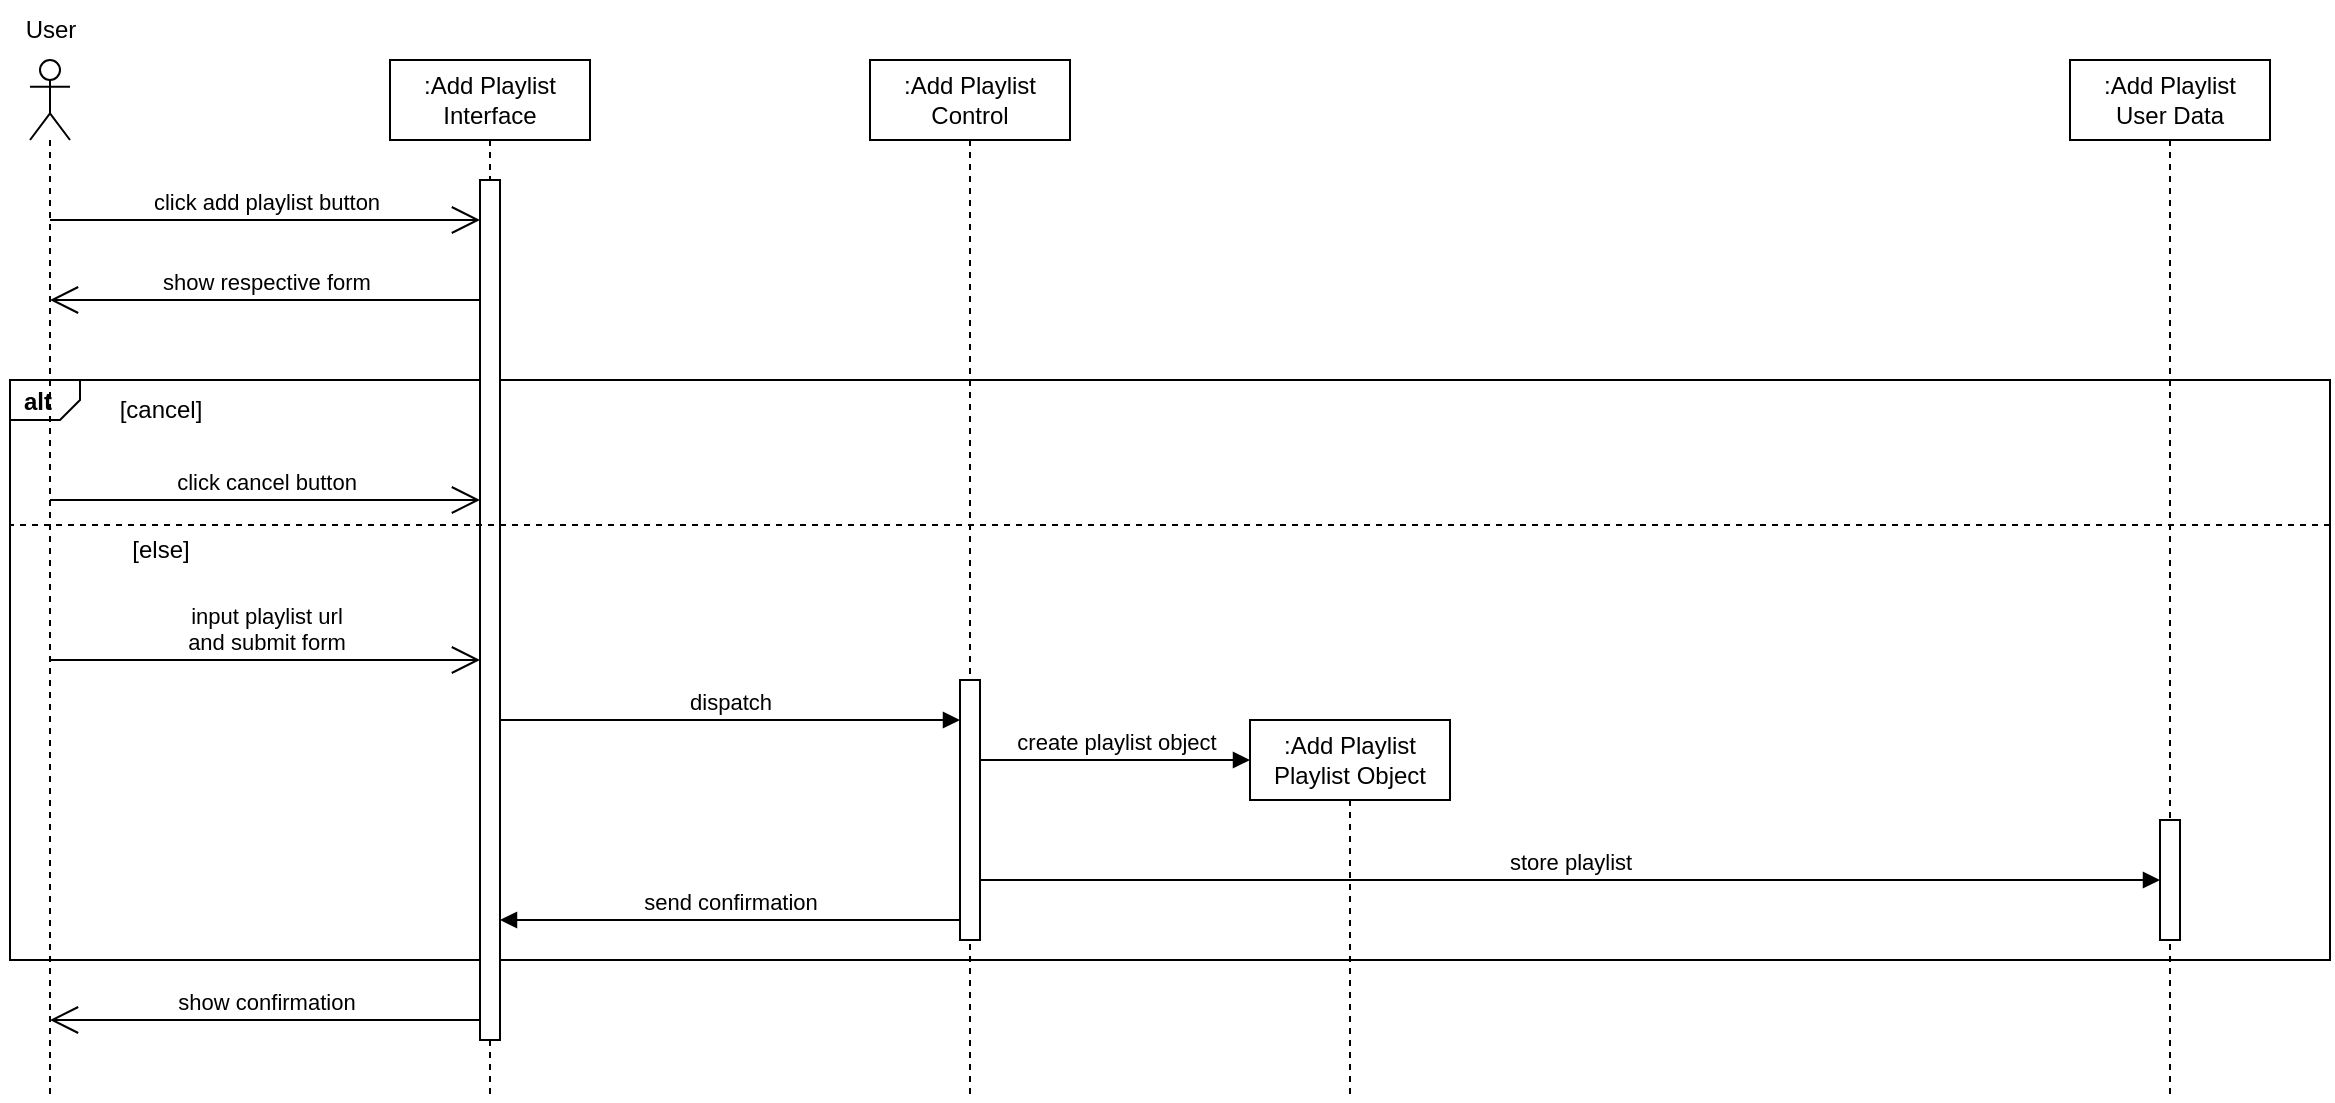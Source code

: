 <mxfile version="21.3.6" type="device">
  <diagram name="Page-1" id="p8OQtnjDbmW6VjvcBKMb">
    <mxGraphModel dx="1434" dy="723" grid="1" gridSize="10" guides="1" tooltips="1" connect="1" arrows="1" fold="1" page="1" pageScale="1" pageWidth="850" pageHeight="1100" math="0" shadow="0">
      <root>
        <mxCell id="0" />
        <mxCell id="1" parent="0" />
        <mxCell id="Xl24A92PPWxfgRX4aBuu-5" value="alt" style="strokeColor=inherit;fillColor=inherit;gradientColor=inherit;html=1;shape=mxgraph.sysml.package;labelX=35;fontStyle=1;align=left;verticalAlign=top;spacingLeft=5;spacingTop=-3;" parent="1" vertex="1">
          <mxGeometry x="40" y="190" width="1160" height="290" as="geometry" />
        </mxCell>
        <mxCell id="jsgpZaHXFG1tdK8lM522-1" value="" style="shape=umlLifeline;perimeter=lifelinePerimeter;whiteSpace=wrap;html=1;container=1;dropTarget=0;collapsible=0;recursiveResize=0;outlineConnect=0;portConstraint=eastwest;newEdgeStyle={&quot;edgeStyle&quot;:&quot;elbowEdgeStyle&quot;,&quot;elbow&quot;:&quot;vertical&quot;,&quot;curved&quot;:0,&quot;rounded&quot;:0};participant=umlActor;" parent="1" vertex="1">
          <mxGeometry x="50" y="30" width="20" height="520" as="geometry" />
        </mxCell>
        <mxCell id="jsgpZaHXFG1tdK8lM522-2" value="&lt;div&gt;:Add Playlist&lt;/div&gt;&lt;div&gt;Interface&lt;/div&gt;" style="shape=umlLifeline;perimeter=lifelinePerimeter;whiteSpace=wrap;html=1;container=1;dropTarget=0;collapsible=0;recursiveResize=0;outlineConnect=0;portConstraint=eastwest;newEdgeStyle={&quot;edgeStyle&quot;:&quot;elbowEdgeStyle&quot;,&quot;elbow&quot;:&quot;vertical&quot;,&quot;curved&quot;:0,&quot;rounded&quot;:0};" parent="1" vertex="1">
          <mxGeometry x="230" y="30" width="100" height="520" as="geometry" />
        </mxCell>
        <mxCell id="jsgpZaHXFG1tdK8lM522-5" value="" style="html=1;points=[];perimeter=orthogonalPerimeter;outlineConnect=0;targetShapes=umlLifeline;portConstraint=eastwest;newEdgeStyle={&quot;edgeStyle&quot;:&quot;elbowEdgeStyle&quot;,&quot;elbow&quot;:&quot;vertical&quot;,&quot;curved&quot;:0,&quot;rounded&quot;:0};" parent="jsgpZaHXFG1tdK8lM522-2" vertex="1">
          <mxGeometry x="45" y="60" width="10" height="430" as="geometry" />
        </mxCell>
        <mxCell id="jsgpZaHXFG1tdK8lM522-3" value="&lt;div&gt;:Add Playlist&lt;/div&gt;&lt;div&gt;Control&lt;br&gt;&lt;/div&gt;" style="shape=umlLifeline;perimeter=lifelinePerimeter;whiteSpace=wrap;html=1;container=1;dropTarget=0;collapsible=0;recursiveResize=0;outlineConnect=0;portConstraint=eastwest;newEdgeStyle={&quot;edgeStyle&quot;:&quot;elbowEdgeStyle&quot;,&quot;elbow&quot;:&quot;vertical&quot;,&quot;curved&quot;:0,&quot;rounded&quot;:0};" parent="1" vertex="1">
          <mxGeometry x="470" y="30" width="100" height="520" as="geometry" />
        </mxCell>
        <mxCell id="jsgpZaHXFG1tdK8lM522-6" value="" style="html=1;points=[];perimeter=orthogonalPerimeter;outlineConnect=0;targetShapes=umlLifeline;portConstraint=eastwest;newEdgeStyle={&quot;edgeStyle&quot;:&quot;elbowEdgeStyle&quot;,&quot;elbow&quot;:&quot;vertical&quot;,&quot;curved&quot;:0,&quot;rounded&quot;:0};" parent="jsgpZaHXFG1tdK8lM522-3" vertex="1">
          <mxGeometry x="45" y="310" width="10" height="130" as="geometry" />
        </mxCell>
        <mxCell id="jsgpZaHXFG1tdK8lM522-4" value="&lt;div&gt;:Add Playlist&lt;/div&gt;&lt;div&gt;User Data&lt;/div&gt;" style="shape=umlLifeline;perimeter=lifelinePerimeter;whiteSpace=wrap;html=1;container=1;dropTarget=0;collapsible=0;recursiveResize=0;outlineConnect=0;portConstraint=eastwest;newEdgeStyle={&quot;edgeStyle&quot;:&quot;elbowEdgeStyle&quot;,&quot;elbow&quot;:&quot;vertical&quot;,&quot;curved&quot;:0,&quot;rounded&quot;:0};" parent="1" vertex="1">
          <mxGeometry x="1070" y="30" width="100" height="520" as="geometry" />
        </mxCell>
        <mxCell id="jsgpZaHXFG1tdK8lM522-7" value="" style="html=1;points=[];perimeter=orthogonalPerimeter;outlineConnect=0;targetShapes=umlLifeline;portConstraint=eastwest;newEdgeStyle={&quot;edgeStyle&quot;:&quot;elbowEdgeStyle&quot;,&quot;elbow&quot;:&quot;vertical&quot;,&quot;curved&quot;:0,&quot;rounded&quot;:0};" parent="jsgpZaHXFG1tdK8lM522-4" vertex="1">
          <mxGeometry x="45" y="380" width="10" height="60" as="geometry" />
        </mxCell>
        <mxCell id="jsgpZaHXFG1tdK8lM522-8" value="&lt;div&gt;click add playlist button&lt;/div&gt;" style="html=1;verticalAlign=bottom;endArrow=open;endSize=12;elbow=vertical;edgeStyle=elbowEdgeStyle;curved=0;rounded=0;" parent="1" source="jsgpZaHXFG1tdK8lM522-1" target="jsgpZaHXFG1tdK8lM522-5" edge="1">
          <mxGeometry width="80" relative="1" as="geometry">
            <mxPoint x="130" y="120" as="sourcePoint" />
            <mxPoint x="210" y="120" as="targetPoint" />
            <Array as="points">
              <mxPoint x="170" y="110" />
            </Array>
          </mxGeometry>
        </mxCell>
        <mxCell id="jsgpZaHXFG1tdK8lM522-9" value="show respective form" style="html=1;verticalAlign=bottom;endArrow=open;endSize=12;elbow=vertical;edgeStyle=elbowEdgeStyle;curved=0;rounded=0;" parent="1" source="jsgpZaHXFG1tdK8lM522-5" target="jsgpZaHXFG1tdK8lM522-1" edge="1">
          <mxGeometry width="80" relative="1" as="geometry">
            <mxPoint x="340" y="140" as="sourcePoint" />
            <mxPoint x="420" y="140" as="targetPoint" />
            <Array as="points">
              <mxPoint x="173" y="150" />
            </Array>
          </mxGeometry>
        </mxCell>
        <mxCell id="jsgpZaHXFG1tdK8lM522-10" value="&lt;div&gt;input playlist url&lt;/div&gt;&lt;div&gt;and submit form&lt;br&gt;&lt;/div&gt;" style="html=1;verticalAlign=bottom;endArrow=open;endSize=12;elbow=vertical;edgeStyle=elbowEdgeStyle;curved=0;rounded=0;" parent="1" source="jsgpZaHXFG1tdK8lM522-1" target="jsgpZaHXFG1tdK8lM522-5" edge="1">
          <mxGeometry width="80" relative="1" as="geometry">
            <mxPoint x="130" y="200" as="sourcePoint" />
            <mxPoint x="210" y="200" as="targetPoint" />
            <Array as="points">
              <mxPoint x="170" y="330" />
              <mxPoint x="173" y="210" />
            </Array>
          </mxGeometry>
        </mxCell>
        <mxCell id="jsgpZaHXFG1tdK8lM522-11" value="dispatch" style="html=1;verticalAlign=bottom;endArrow=block;edgeStyle=elbowEdgeStyle;elbow=vertical;curved=0;rounded=0;" parent="1" source="jsgpZaHXFG1tdK8lM522-5" target="jsgpZaHXFG1tdK8lM522-6" edge="1">
          <mxGeometry width="80" relative="1" as="geometry">
            <mxPoint x="350" y="240" as="sourcePoint" />
            <mxPoint x="430" y="240" as="targetPoint" />
            <Array as="points">
              <mxPoint x="400" y="360" />
              <mxPoint x="460" y="290" />
              <mxPoint x="400" y="230" />
            </Array>
          </mxGeometry>
        </mxCell>
        <mxCell id="jsgpZaHXFG1tdK8lM522-13" value="store playlist" style="html=1;verticalAlign=bottom;endArrow=block;edgeStyle=elbowEdgeStyle;elbow=vertical;curved=0;rounded=0;" parent="1" source="jsgpZaHXFG1tdK8lM522-6" target="jsgpZaHXFG1tdK8lM522-7" edge="1">
          <mxGeometry width="80" relative="1" as="geometry">
            <mxPoint x="620" y="270" as="sourcePoint" />
            <mxPoint x="700" y="270" as="targetPoint" />
            <Array as="points">
              <mxPoint x="820" y="440" />
              <mxPoint x="820" y="420" />
              <mxPoint x="820" y="370" />
              <mxPoint x="1010" y="270" />
              <mxPoint x="640" y="250" />
            </Array>
          </mxGeometry>
        </mxCell>
        <mxCell id="Xl24A92PPWxfgRX4aBuu-9" value="" style="strokeColor=inherit;fillColor=inherit;gradientColor=inherit;endArrow=none;html=1;edgeStyle=none;dashed=1;rounded=0;entryX=0;entryY=0.25;entryDx=0;entryDy=0;entryPerimeter=0;exitX=1;exitY=0.25;exitDx=0;exitDy=0;exitPerimeter=0;" parent="1" source="Xl24A92PPWxfgRX4aBuu-5" target="Xl24A92PPWxfgRX4aBuu-5" edge="1">
          <mxGeometry relative="1" as="geometry">
            <mxPoint x="100" y="620" as="targetPoint" />
            <mxPoint x="300" y="620" as="sourcePoint" />
          </mxGeometry>
        </mxCell>
        <mxCell id="Xl24A92PPWxfgRX4aBuu-18" value="click cancel button" style="html=1;verticalAlign=bottom;endArrow=open;endSize=12;elbow=vertical;edgeStyle=elbowEdgeStyle;curved=0;rounded=0;" parent="1" source="jsgpZaHXFG1tdK8lM522-1" target="jsgpZaHXFG1tdK8lM522-5" edge="1">
          <mxGeometry width="80" relative="1" as="geometry">
            <mxPoint x="60" y="240" as="sourcePoint" />
            <mxPoint x="275" y="240" as="targetPoint" />
            <Array as="points">
              <mxPoint x="180" y="250" />
              <mxPoint x="173" y="130" />
            </Array>
          </mxGeometry>
        </mxCell>
        <mxCell id="Xl24A92PPWxfgRX4aBuu-20" value="create playlist object" style="html=1;verticalAlign=bottom;endArrow=block;edgeStyle=elbowEdgeStyle;elbow=vertical;curved=0;rounded=0;" parent="1" source="jsgpZaHXFG1tdK8lM522-6" edge="1">
          <mxGeometry width="80" relative="1" as="geometry">
            <mxPoint x="530" y="380" as="sourcePoint" />
            <mxPoint x="660" y="380" as="targetPoint" />
          </mxGeometry>
        </mxCell>
        <mxCell id="Xl24A92PPWxfgRX4aBuu-21" value="&lt;div&gt;:Add Playlist&lt;/div&gt;&lt;div&gt;Playlist Object&lt;br&gt;&lt;/div&gt;" style="shape=umlLifeline;perimeter=lifelinePerimeter;whiteSpace=wrap;html=1;container=1;dropTarget=0;collapsible=0;recursiveResize=0;outlineConnect=0;portConstraint=eastwest;newEdgeStyle={&quot;edgeStyle&quot;:&quot;elbowEdgeStyle&quot;,&quot;elbow&quot;:&quot;vertical&quot;,&quot;curved&quot;:0,&quot;rounded&quot;:0};" parent="1" vertex="1">
          <mxGeometry x="660" y="360" width="100" height="190" as="geometry" />
        </mxCell>
        <mxCell id="Xl24A92PPWxfgRX4aBuu-22" value="send confirmation" style="html=1;verticalAlign=bottom;endArrow=block;edgeStyle=elbowEdgeStyle;elbow=vertical;curved=0;rounded=0;" parent="1" source="jsgpZaHXFG1tdK8lM522-6" target="jsgpZaHXFG1tdK8lM522-5" edge="1">
          <mxGeometry width="80" relative="1" as="geometry">
            <mxPoint x="450" y="460" as="sourcePoint" />
            <mxPoint x="370" y="460" as="targetPoint" />
            <Array as="points">
              <mxPoint x="410" y="460" />
            </Array>
          </mxGeometry>
        </mxCell>
        <mxCell id="Xl24A92PPWxfgRX4aBuu-24" value="show confirmation" style="html=1;verticalAlign=bottom;endArrow=open;endSize=12;elbow=vertical;edgeStyle=elbowEdgeStyle;curved=0;rounded=0;" parent="1" source="jsgpZaHXFG1tdK8lM522-5" target="jsgpZaHXFG1tdK8lM522-1" edge="1">
          <mxGeometry width="80" relative="1" as="geometry">
            <mxPoint x="275" y="490" as="sourcePoint" />
            <mxPoint x="60" y="490" as="targetPoint" />
            <Array as="points">
              <mxPoint x="170" y="510" />
            </Array>
          </mxGeometry>
        </mxCell>
        <mxCell id="WntTFKnbjTBaH7sm0vlq-1" value="[cancel]" style="text;html=1;align=center;verticalAlign=middle;resizable=0;points=[];autosize=1;strokeColor=none;fillColor=none;" parent="1" vertex="1">
          <mxGeometry x="85" y="190" width="60" height="30" as="geometry" />
        </mxCell>
        <mxCell id="WntTFKnbjTBaH7sm0vlq-2" value="[else]" style="text;html=1;align=center;verticalAlign=middle;resizable=0;points=[];autosize=1;strokeColor=none;fillColor=none;" parent="1" vertex="1">
          <mxGeometry x="90" y="260" width="50" height="30" as="geometry" />
        </mxCell>
        <mxCell id="7DYCTafgwBAiWCDzdIff-1" value="User" style="text;html=1;align=center;verticalAlign=middle;resizable=0;points=[];autosize=1;strokeColor=none;fillColor=none;" vertex="1" parent="1">
          <mxGeometry x="35" width="50" height="30" as="geometry" />
        </mxCell>
      </root>
    </mxGraphModel>
  </diagram>
</mxfile>
